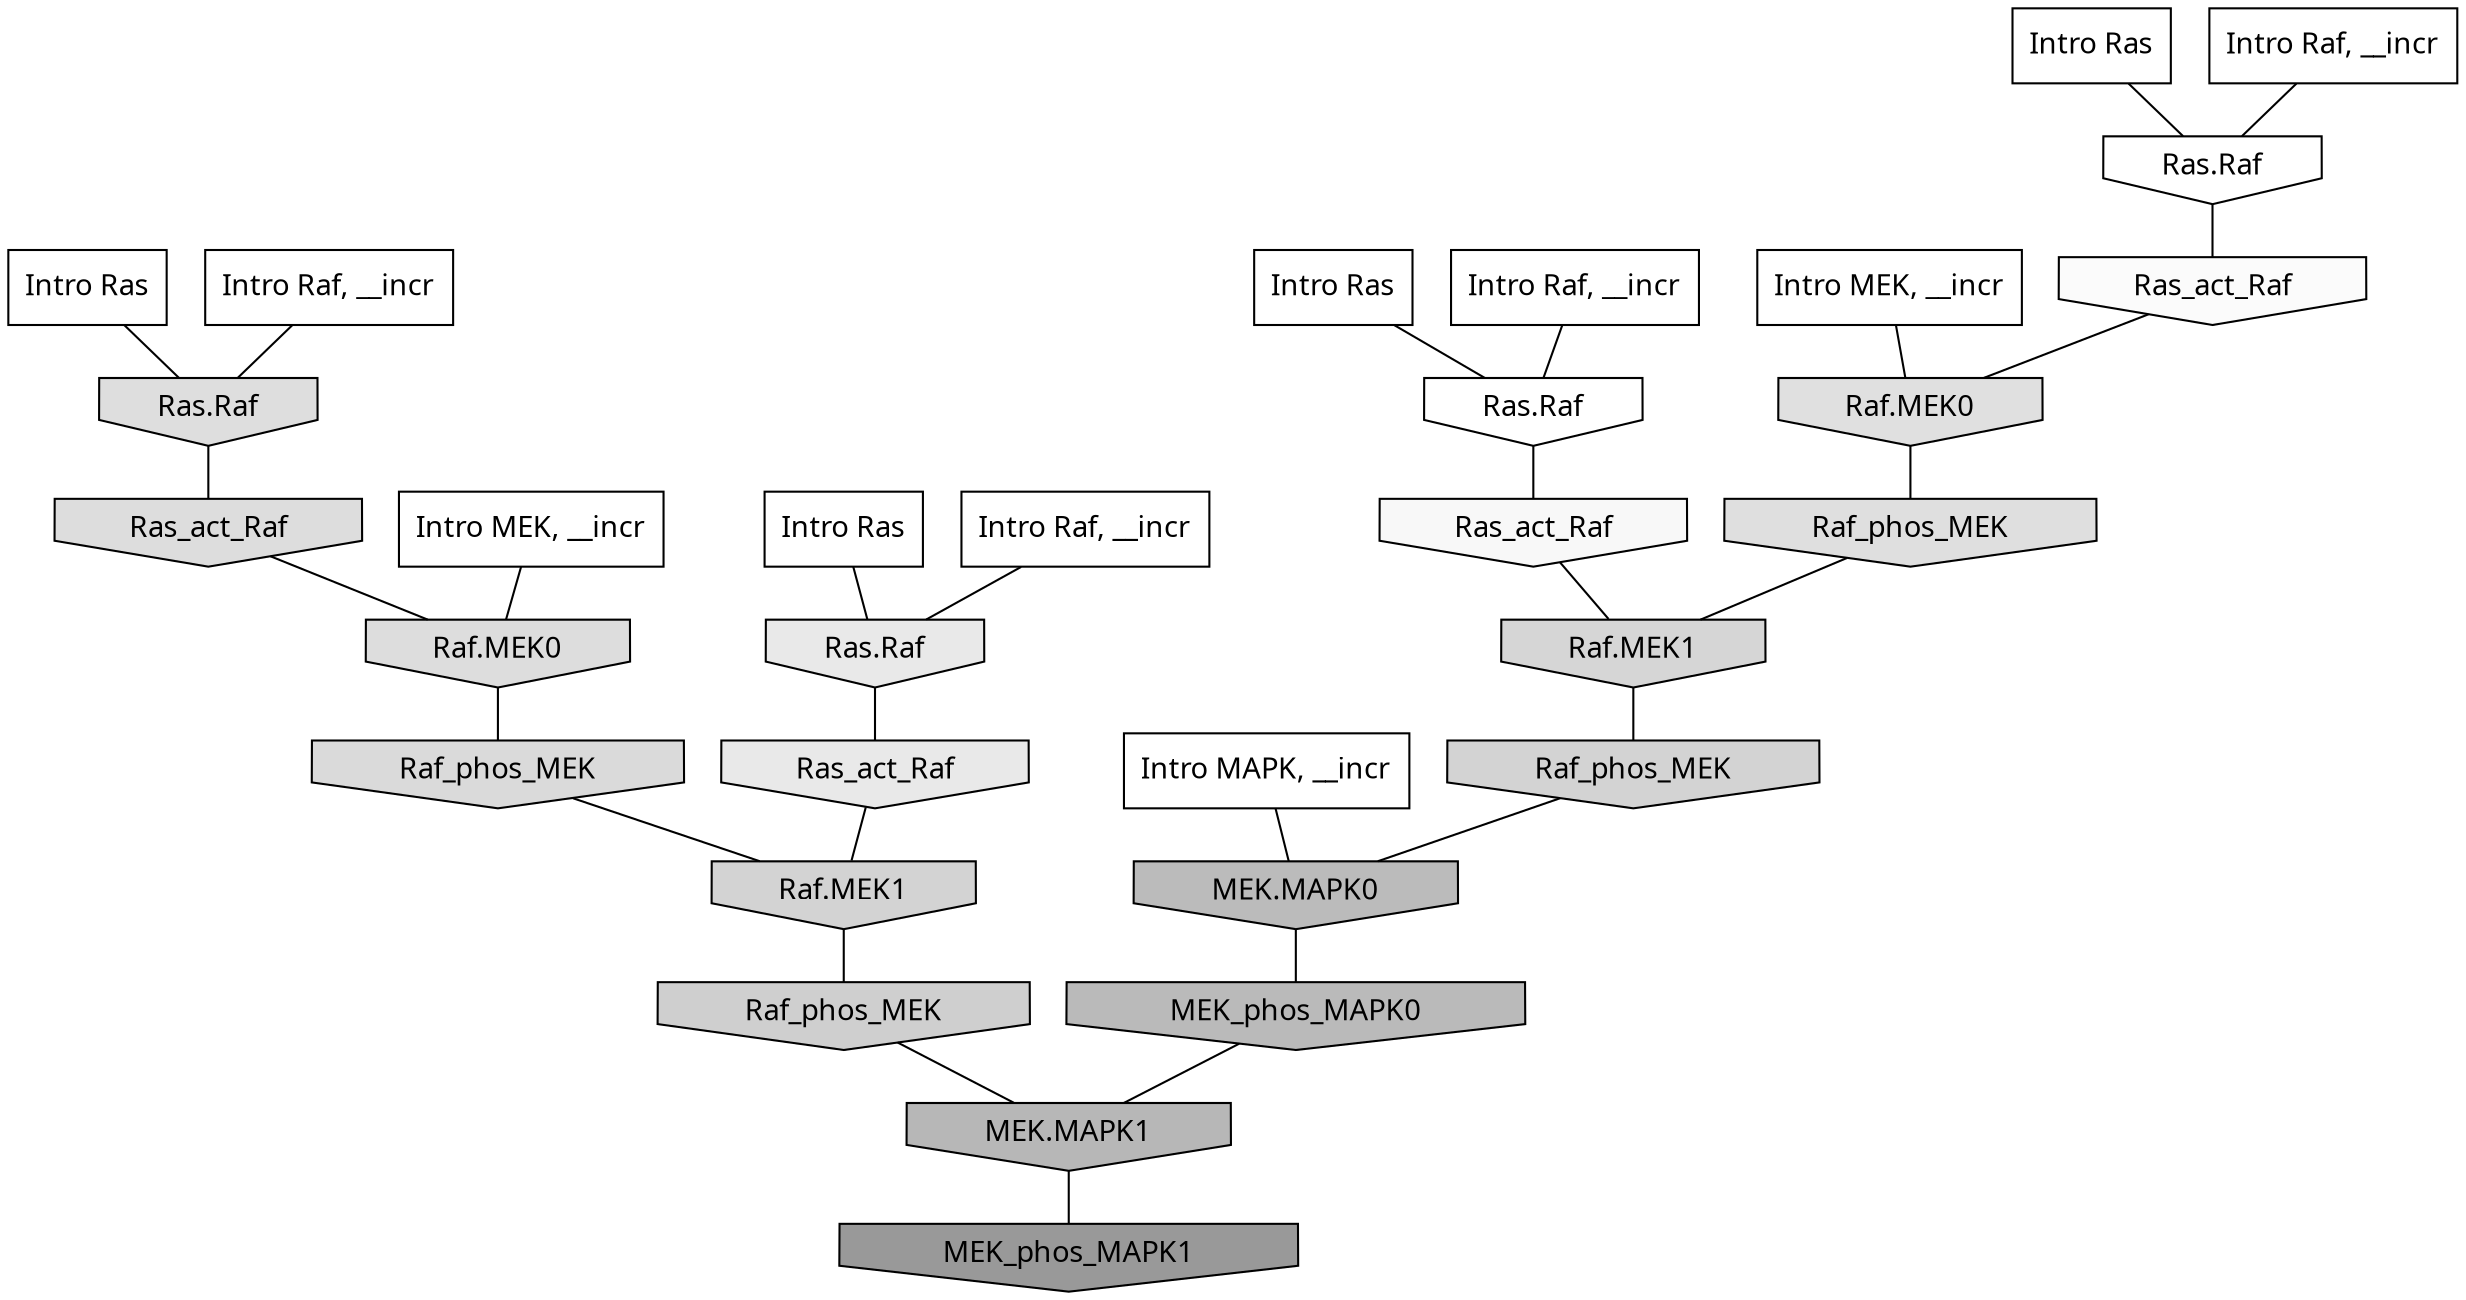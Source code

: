 digraph G{
  rankdir="TB";
  ranksep=0.30;
  node [fontname="CMU Serif"];
  edge [fontname="CMU Serif"];
  
  2 [label="Intro Ras", shape=rectangle, style=filled, fillcolor="0.000 0.000 1.000"]
  
  49 [label="Intro Ras", shape=rectangle, style=filled, fillcolor="0.000 0.000 1.000"]
  
  84 [label="Intro Ras", shape=rectangle, style=filled, fillcolor="0.000 0.000 1.000"]
  
  90 [label="Intro Ras", shape=rectangle, style=filled, fillcolor="0.000 0.000 1.000"]
  
  256 [label="Intro Raf, __incr", shape=rectangle, style=filled, fillcolor="0.000 0.000 1.000"]
  
  677 [label="Intro Raf, __incr", shape=rectangle, style=filled, fillcolor="0.000 0.000 1.000"]
  
  938 [label="Intro Raf, __incr", shape=rectangle, style=filled, fillcolor="0.000 0.000 1.000"]
  
  1004 [label="Intro Raf, __incr", shape=rectangle, style=filled, fillcolor="0.000 0.000 1.000"]
  
  1582 [label="Intro MEK, __incr", shape=rectangle, style=filled, fillcolor="0.000 0.000 1.000"]
  
  1972 [label="Intro MEK, __incr", shape=rectangle, style=filled, fillcolor="0.000 0.000 1.000"]
  
  2683 [label="Intro MAPK, __incr", shape=rectangle, style=filled, fillcolor="0.000 0.000 1.000"]
  
  3203 [label="Ras.Raf", shape=invhouse, style=filled, fillcolor="0.000 0.000 1.000"]
  
  3267 [label="Ras.Raf", shape=invhouse, style=filled, fillcolor="0.000 0.000 1.000"]
  
  3472 [label="Ras_act_Raf", shape=invhouse, style=filled, fillcolor="0.000 0.000 0.982"]
  
  3589 [label="Ras_act_Raf", shape=invhouse, style=filled, fillcolor="0.000 0.000 0.970"]
  
  4685 [label="Ras.Raf", shape=invhouse, style=filled, fillcolor="0.000 0.000 0.914"]
  
  4763 [label="Ras_act_Raf", shape=invhouse, style=filled, fillcolor="0.000 0.000 0.911"]
  
  5556 [label="Raf.MEK0", shape=invhouse, style=filled, fillcolor="0.000 0.000 0.877"]
  
  5611 [label="Raf_phos_MEK", shape=invhouse, style=filled, fillcolor="0.000 0.000 0.874"]
  
  5759 [label="Ras.Raf", shape=invhouse, style=filled, fillcolor="0.000 0.000 0.869"]
  
  5840 [label="Ras_act_Raf", shape=invhouse, style=filled, fillcolor="0.000 0.000 0.867"]
  
  5845 [label="Raf.MEK0", shape=invhouse, style=filled, fillcolor="0.000 0.000 0.867"]
  
  6243 [label="Raf_phos_MEK", shape=invhouse, style=filled, fillcolor="0.000 0.000 0.852"]
  
  6791 [label="Raf.MEK1", shape=invhouse, style=filled, fillcolor="0.000 0.000 0.836"]
  
  7126 [label="Raf_phos_MEK", shape=invhouse, style=filled, fillcolor="0.000 0.000 0.828"]
  
  7232 [label="Raf.MEK1", shape=invhouse, style=filled, fillcolor="0.000 0.000 0.826"]
  
  7887 [label="Raf_phos_MEK", shape=invhouse, style=filled, fillcolor="0.000 0.000 0.811"]
  
  12930 [label="MEK.MAPK0", shape=invhouse, style=filled, fillcolor="0.000 0.000 0.732"]
  
  13253 [label="MEK_phos_MAPK0", shape=invhouse, style=filled, fillcolor="0.000 0.000 0.728"]
  
  14406 [label="MEK.MAPK1", shape=invhouse, style=filled, fillcolor="0.000 0.000 0.717"]
  
  19683 [label="MEK_phos_MAPK1", shape=invhouse, style=filled, fillcolor="0.000 0.000 0.600"]
  
  
  14406 -> 19683 [dir=none, color="0.000 0.000 0.000"] 
  13253 -> 14406 [dir=none, color="0.000 0.000 0.000"] 
  12930 -> 13253 [dir=none, color="0.000 0.000 0.000"] 
  7887 -> 14406 [dir=none, color="0.000 0.000 0.000"] 
  7232 -> 7887 [dir=none, color="0.000 0.000 0.000"] 
  7126 -> 12930 [dir=none, color="0.000 0.000 0.000"] 
  6791 -> 7126 [dir=none, color="0.000 0.000 0.000"] 
  6243 -> 7232 [dir=none, color="0.000 0.000 0.000"] 
  5845 -> 6243 [dir=none, color="0.000 0.000 0.000"] 
  5840 -> 5845 [dir=none, color="0.000 0.000 0.000"] 
  5759 -> 5840 [dir=none, color="0.000 0.000 0.000"] 
  5611 -> 6791 [dir=none, color="0.000 0.000 0.000"] 
  5556 -> 5611 [dir=none, color="0.000 0.000 0.000"] 
  4763 -> 7232 [dir=none, color="0.000 0.000 0.000"] 
  4685 -> 4763 [dir=none, color="0.000 0.000 0.000"] 
  3589 -> 6791 [dir=none, color="0.000 0.000 0.000"] 
  3472 -> 5556 [dir=none, color="0.000 0.000 0.000"] 
  3267 -> 3472 [dir=none, color="0.000 0.000 0.000"] 
  3203 -> 3589 [dir=none, color="0.000 0.000 0.000"] 
  2683 -> 12930 [dir=none, color="0.000 0.000 0.000"] 
  1972 -> 5556 [dir=none, color="0.000 0.000 0.000"] 
  1582 -> 5845 [dir=none, color="0.000 0.000 0.000"] 
  1004 -> 5759 [dir=none, color="0.000 0.000 0.000"] 
  938 -> 3267 [dir=none, color="0.000 0.000 0.000"] 
  677 -> 3203 [dir=none, color="0.000 0.000 0.000"] 
  256 -> 4685 [dir=none, color="0.000 0.000 0.000"] 
  90 -> 4685 [dir=none, color="0.000 0.000 0.000"] 
  84 -> 3203 [dir=none, color="0.000 0.000 0.000"] 
  49 -> 3267 [dir=none, color="0.000 0.000 0.000"] 
  2 -> 5759 [dir=none, color="0.000 0.000 0.000"] 
  
  }
